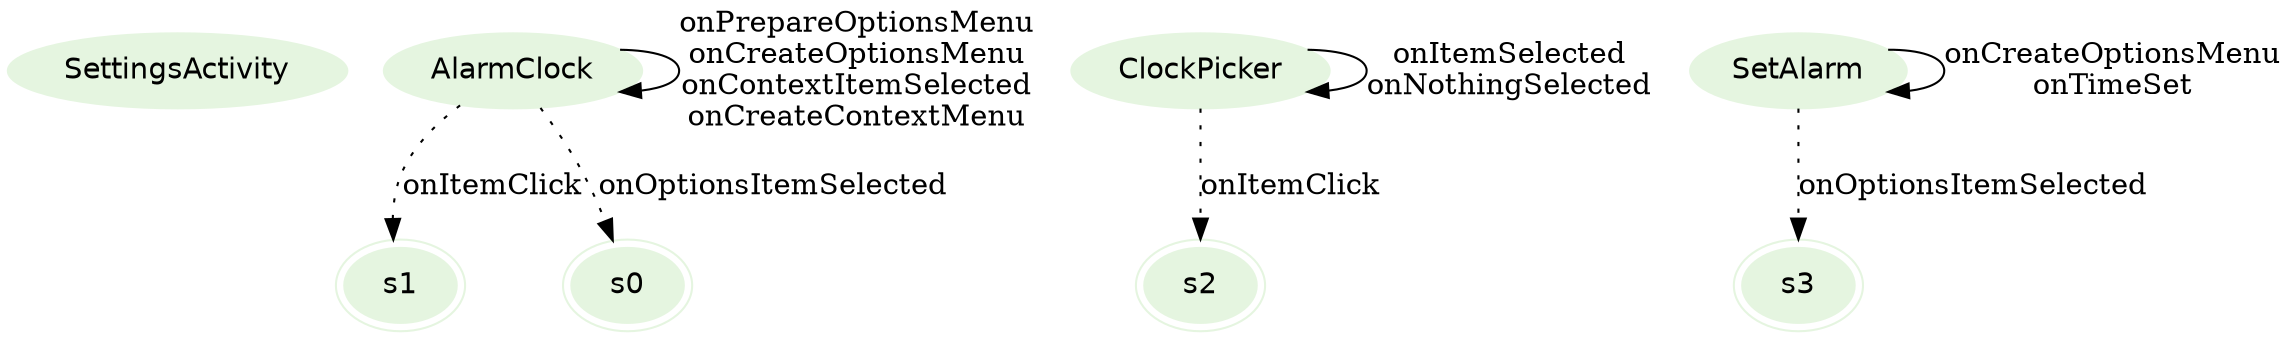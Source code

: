 digraph {
fontname="Helvetica";
node[style=filled, fontname="Helvetica", colorscheme=greens3, color=1];
SettingsActivity;
AlarmClock;
s2[peripheries=2];
ClockPicker;
s1[peripheries=2];
SetAlarm;
s3[peripheries=2];
s0[peripheries=2];

ClockPicker -> ClockPicker[label="onItemSelected\nonNothingSelected"];
ClockPicker -> s2[label="onItemClick",style=dotted];
SetAlarm -> SetAlarm[label="onCreateOptionsMenu\nonTimeSet"];
SetAlarm -> s3[label="onOptionsItemSelected",style=dotted];

AlarmClock -> AlarmClock[label="onPrepareOptionsMenu\nonCreateOptionsMenu\nonContextItemSelected\nonCreateContextMenu"];
AlarmClock -> s1[label="onItemClick",style=dotted];
AlarmClock -> s0[label="onOptionsItemSelected",style=dotted];

}